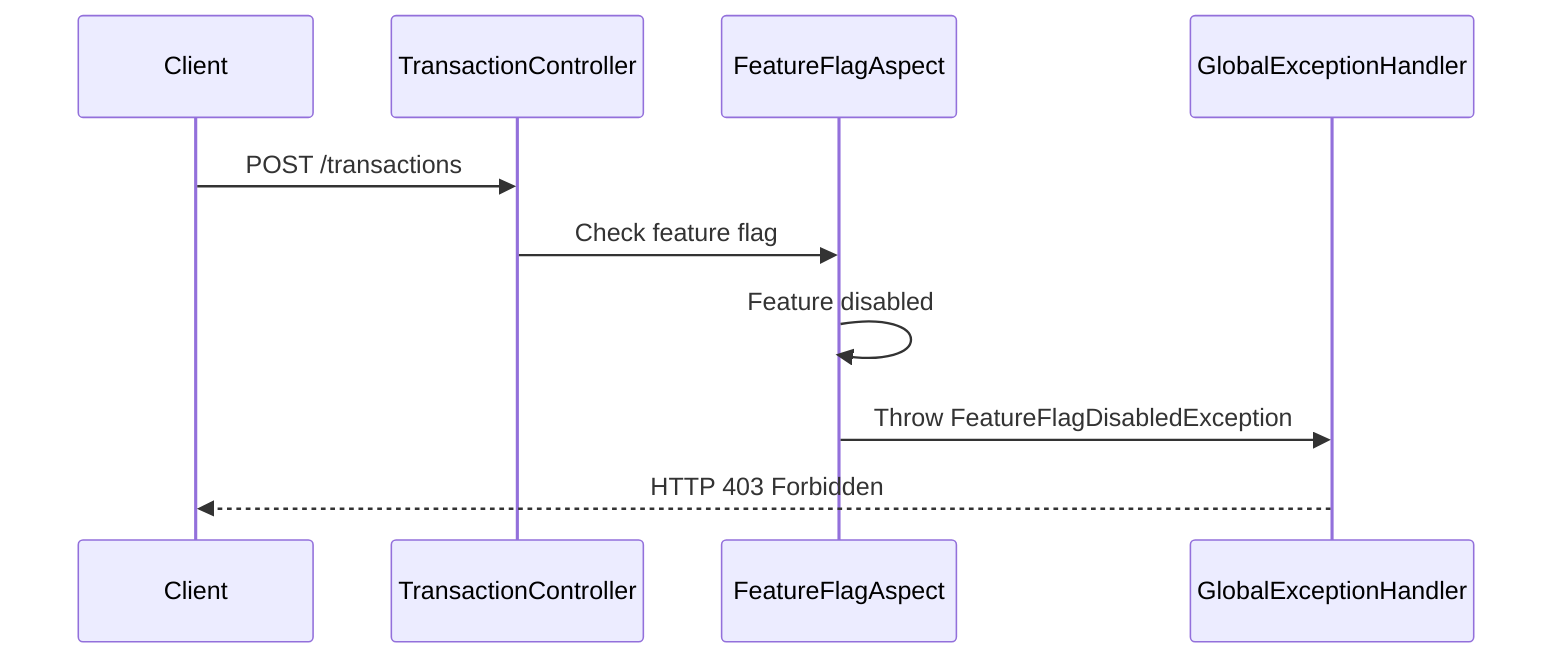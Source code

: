 sequenceDiagram
    participant Client
    participant Controller as TransactionController
    participant FFA as FeatureFlagAspect
    participant GEH as GlobalExceptionHandler
    
    Client->>Controller: POST /transactions
    Controller->>FFA: Check feature flag
    FFA->>FFA: Feature disabled
    FFA->>GEH: Throw FeatureFlagDisabledException
    GEH-->>Client: HTTP 403 Forbidden